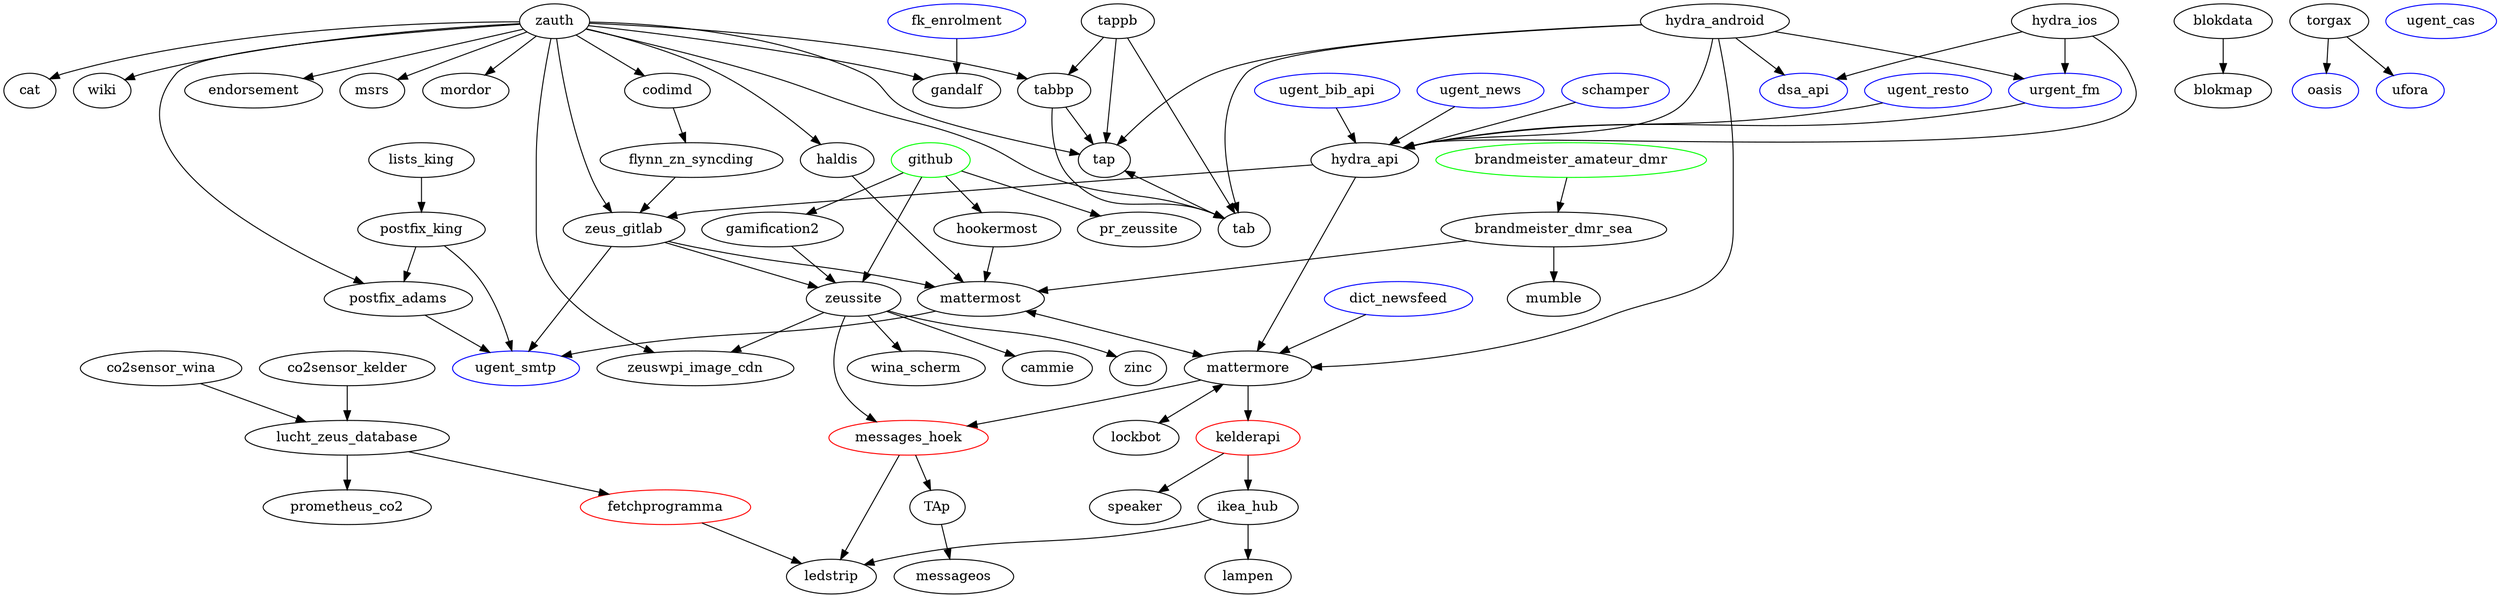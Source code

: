 digraph ZeusInfrastructuur {


mattermost -> mattermore [dir = both]
mattermore -> lockbot [dir = both]
mattermore -> messages_hoek
hydra_api -> mattermore
dict_newsfeed -> mattermore

messages_hoek -> ledstrip
messages_hoek -> TAp
TAp -> messageos

mattermore -> kelderapi
kelderapi -> ikea_hub
kelderapi -> speaker

tap -> tab [dir = both]


// inloggen met zauth
zauth -> tap
zauth -> tab
zauth -> haldis
zauth -> cat
zauth -> wiki
zauth -> zeuswpi_image_cdn
zauth -> endorsement
zauth -> tabbp
zauth -> msrs
zauth -> mordor
zauth -> codimd


codimd -> flynn_zn_syncding
flynn_zn_syncding -> zeus_gitlab


// posts in ~voedsels
haldis -> mattermost

hydra_android -> hydra_api
hydra_android -> tab
hydra_android -> tap
hydra_android -> mattermore
hydra_android -> dsa_api
hydra_android -> urgent_fm

hydra_ios -> hydra_api
hydra_ios -> urgent_fm
hydra_ios -> dsa_api

tappb -> tab
tappb -> tap
tappb -> tabbp
tabbp -> tab
tabbp -> tap

ugent_resto -> hydra_api
urgent_fm -> hydra_api
ugent_bib_api -> hydra_api
ugent_news -> hydra_api
schamper -> hydra_api
hydra_api -> zeus_gitlab // archiven van gescrapete data


postfix_king -> ugent_smtp
lists_king -> postfix_king
postfix_king -> postfix_adams
zauth -> postfix_adams
postfix_adams -> ugent_smtp

co2sensor_kelder -> lucht_zeus_database
co2sensor_wina -> lucht_zeus_database
lucht_zeus_database -> fetchprogramma
lucht_zeus_database -> prometheus_co2
fetchprogramma -> ledstrip

ikea_hub -> lampen
ikea_hub -> ledstrip

gamification2 -> zeussite
zeussite -> wina_scherm
zeussite -> cammie
zeussite -> zeuswpi_image_cdn
zeussite -> zinc
zeussite -> messages_hoek
zeus_gitlab -> zeussite // de verslagen
github -> gamification2
github -> hookermost
hookermost -> mattermost


blokdata -> blokmap

github -> pr_zeussite
github -> zeussite

torgax -> oasis
torgax -> ufora

zauth -> zeus_gitlab

// DRIVE posting in bestuur-dev
zeus_gitlab -> mattermost
zeus_gitlab -> ugent_smtp
mattermost -> ugent_smtp

fk_enrolment -> gandalf
zauth -> gandalf

brandmeister_amateur_dmr -> brandmeister_dmr_sea
brandmeister_dmr_sea -> mumble
brandmeister_dmr_sea -> mattermost

dict_newsfeed [color = blue]
ugent_resto [color = blue]
ugent_smtp [color = blue]
dsa_api [color = blue]
ugent_bib_api [color = blue]
ugent_news [color = blue]
urgent_fm [color = blue]
schamper [color = blue]
github [color = green]
brandmeister_amateur_dmr [color = green]
oasis [color = blue]
ufora [color = blue]
fk_enrolment [color = blue]
ugent_cas [color = blue]

kelderapi [color = red]
messages_hoek [color = red]
fetchprogramma [color = red]

}
